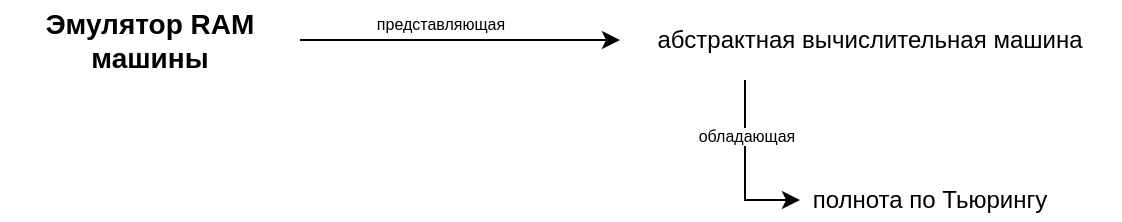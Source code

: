 <mxfile version="10.6.9" type="github"><diagram id="TL13Gb9PfeegHTlHoTay" name="Page-1"><mxGraphModel dx="365" dy="209" grid="1" gridSize="10" guides="1" tooltips="1" connect="1" arrows="1" fold="1" page="1" pageScale="1" pageWidth="850" pageHeight="1100" math="0" shadow="0"><root><mxCell id="0"/><mxCell id="1" parent="0"/><mxCell id="WtQADtsIarEoGKJ6PkpB-6" style="edgeStyle=orthogonalEdgeStyle;rounded=0;orthogonalLoop=1;jettySize=auto;html=1;exitX=1;exitY=0.5;exitDx=0;exitDy=0;entryX=0;entryY=0.5;entryDx=0;entryDy=0;" edge="1" parent="1" source="WtQADtsIarEoGKJ6PkpB-1" target="WtQADtsIarEoGKJ6PkpB-5"><mxGeometry relative="1" as="geometry"/></mxCell><mxCell id="WtQADtsIarEoGKJ6PkpB-10" value="&lt;font style=&quot;font-size: 8px&quot;&gt;представляющая&lt;/font&gt;" style="text;html=1;resizable=0;points=[];align=center;verticalAlign=middle;labelBackgroundColor=#ffffff;fontSize=14;" vertex="1" connectable="0" parent="WtQADtsIarEoGKJ6PkpB-6"><mxGeometry x="-0.194" y="1" relative="1" as="geometry"><mxPoint x="5.5" y="-9" as="offset"/></mxGeometry></mxCell><mxCell id="WtQADtsIarEoGKJ6PkpB-1" value="Эмулятор RAM машины" style="text;html=1;strokeColor=none;fillColor=none;align=center;verticalAlign=middle;whiteSpace=wrap;rounded=0;fontStyle=1;fontSize=14;" vertex="1" parent="1"><mxGeometry x="20" y="60" width="150" height="40" as="geometry"/></mxCell><UserObject label="полнота по Тьюрингу" link="https://ru.wikipedia.org/wiki/%D0%9F%D0%BE%D0%BB%D0%BD%D0%BE%D1%82%D0%B0_%D0%BF%D0%BE_%D0%A2%D1%8C%D1%8E%D1%80%D0%B8%D0%BD%D0%B3%D1%83" id="WtQADtsIarEoGKJ6PkpB-2"><mxCell style="text;html=1;strokeColor=none;fillColor=none;align=center;verticalAlign=middle;whiteSpace=wrap;rounded=0;" vertex="1" parent="1"><mxGeometry x="420" y="150" width="130" height="20" as="geometry"/></mxCell></UserObject><mxCell id="WtQADtsIarEoGKJ6PkpB-7" style="edgeStyle=orthogonalEdgeStyle;rounded=0;orthogonalLoop=1;jettySize=auto;html=1;exitX=0.25;exitY=1;exitDx=0;exitDy=0;entryX=0;entryY=0.5;entryDx=0;entryDy=0;" edge="1" parent="1" source="WtQADtsIarEoGKJ6PkpB-5" target="WtQADtsIarEoGKJ6PkpB-2"><mxGeometry relative="1" as="geometry"/></mxCell><mxCell id="WtQADtsIarEoGKJ6PkpB-8" value="обладающая" style="text;html=1;resizable=0;points=[];align=center;verticalAlign=middle;labelBackgroundColor=#ffffff;fontSize=8;" vertex="1" connectable="0" parent="WtQADtsIarEoGKJ6PkpB-7"><mxGeometry x="-0.366" relative="1" as="geometry"><mxPoint as="offset"/></mxGeometry></mxCell><mxCell id="WtQADtsIarEoGKJ6PkpB-5" value="абстрактная вычислительная машина" style="text;html=1;strokeColor=none;fillColor=none;align=center;verticalAlign=middle;whiteSpace=wrap;rounded=0;" vertex="1" parent="1"><mxGeometry x="330" y="60" width="250" height="40" as="geometry"/></mxCell></root></mxGraphModel></diagram></mxfile>